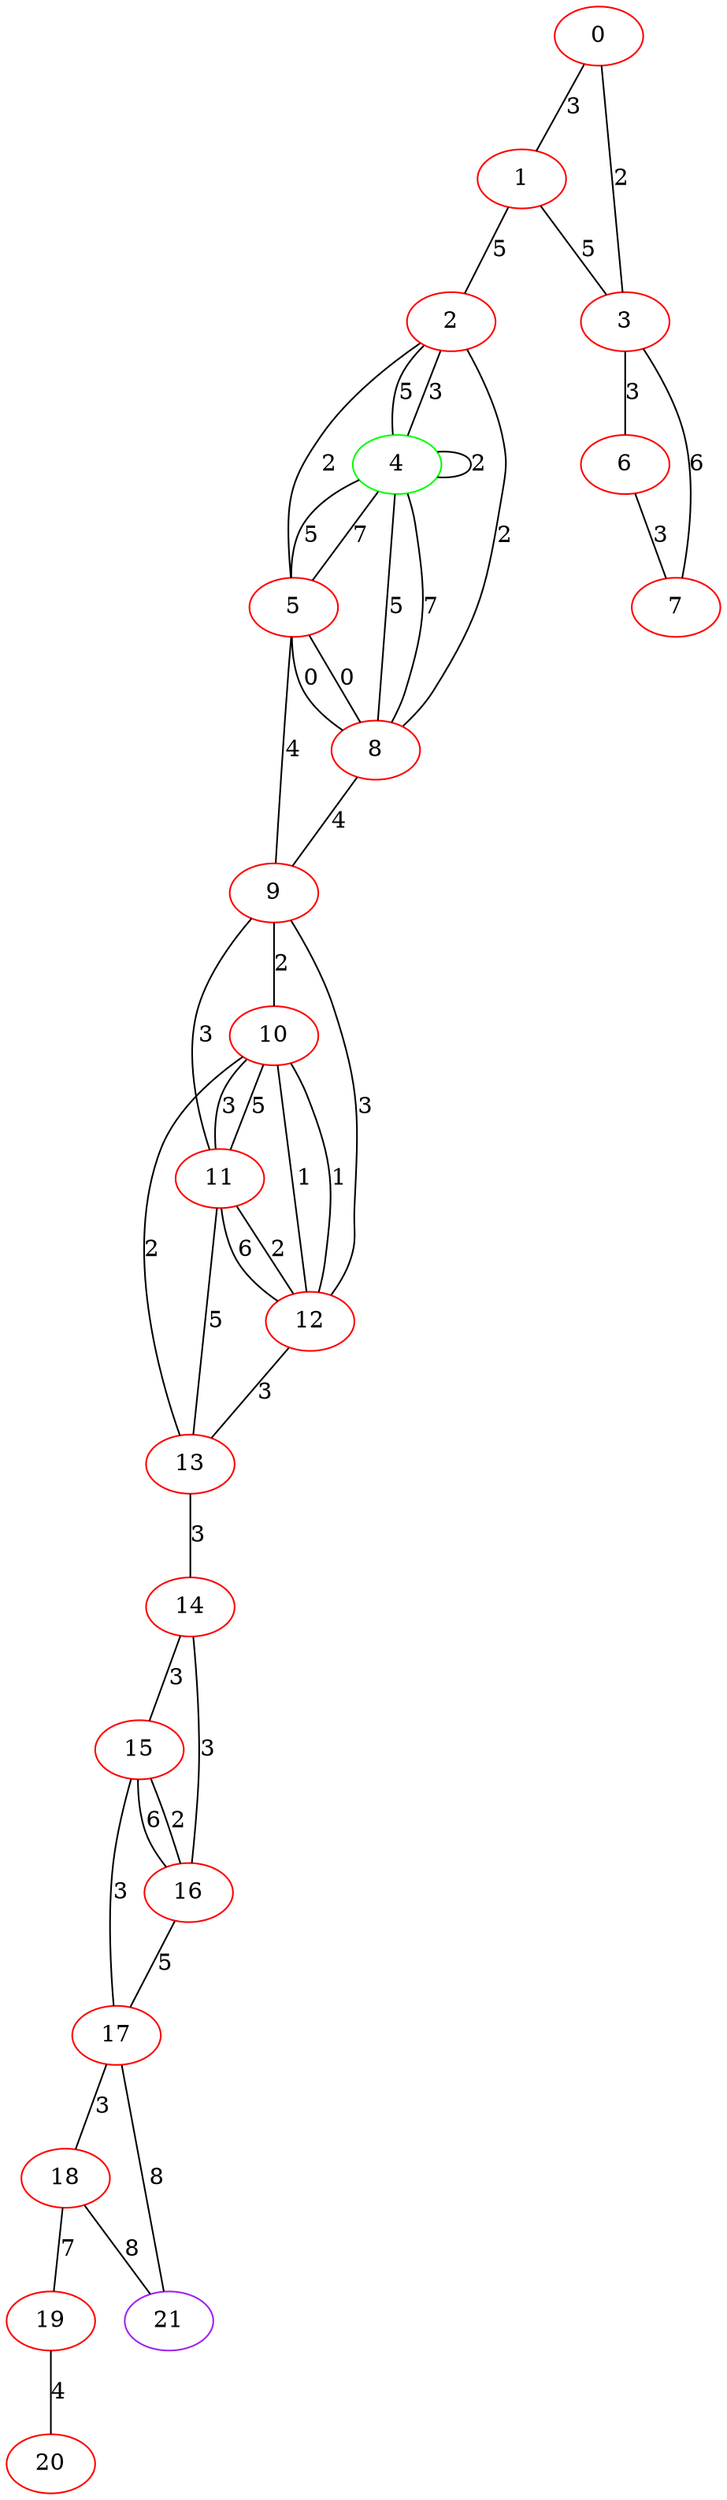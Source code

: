 graph "" {
0 [color=red, weight=1];
1 [color=red, weight=1];
2 [color=red, weight=1];
3 [color=red, weight=1];
4 [color=green, weight=2];
5 [color=red, weight=1];
6 [color=red, weight=1];
7 [color=red, weight=1];
8 [color=red, weight=1];
9 [color=red, weight=1];
10 [color=red, weight=1];
11 [color=red, weight=1];
12 [color=red, weight=1];
13 [color=red, weight=1];
14 [color=red, weight=1];
15 [color=red, weight=1];
16 [color=red, weight=1];
17 [color=red, weight=1];
18 [color=red, weight=1];
19 [color=red, weight=1];
20 [color=red, weight=1];
21 [color=purple, weight=4];
0 -- 1  [key=0, label=3];
0 -- 3  [key=0, label=2];
1 -- 2  [key=0, label=5];
1 -- 3  [key=0, label=5];
2 -- 8  [key=0, label=2];
2 -- 4  [key=0, label=3];
2 -- 4  [key=1, label=5];
2 -- 5  [key=0, label=2];
3 -- 6  [key=0, label=3];
3 -- 7  [key=0, label=6];
4 -- 8  [key=0, label=5];
4 -- 8  [key=1, label=7];
4 -- 4  [key=0, label=2];
4 -- 5  [key=0, label=5];
4 -- 5  [key=1, label=7];
5 -- 8  [key=0, label=0];
5 -- 8  [key=1, label=0];
5 -- 9  [key=0, label=4];
6 -- 7  [key=0, label=3];
8 -- 9  [key=0, label=4];
9 -- 10  [key=0, label=2];
9 -- 11  [key=0, label=3];
9 -- 12  [key=0, label=3];
10 -- 11  [key=0, label=3];
10 -- 11  [key=1, label=5];
10 -- 12  [key=0, label=1];
10 -- 12  [key=1, label=1];
10 -- 13  [key=0, label=2];
11 -- 12  [key=0, label=2];
11 -- 12  [key=1, label=6];
11 -- 13  [key=0, label=5];
12 -- 13  [key=0, label=3];
13 -- 14  [key=0, label=3];
14 -- 16  [key=0, label=3];
14 -- 15  [key=0, label=3];
15 -- 16  [key=0, label=6];
15 -- 16  [key=1, label=2];
15 -- 17  [key=0, label=3];
16 -- 17  [key=0, label=5];
17 -- 18  [key=0, label=3];
17 -- 21  [key=0, label=8];
18 -- 19  [key=0, label=7];
18 -- 21  [key=0, label=8];
19 -- 20  [key=0, label=4];
}
